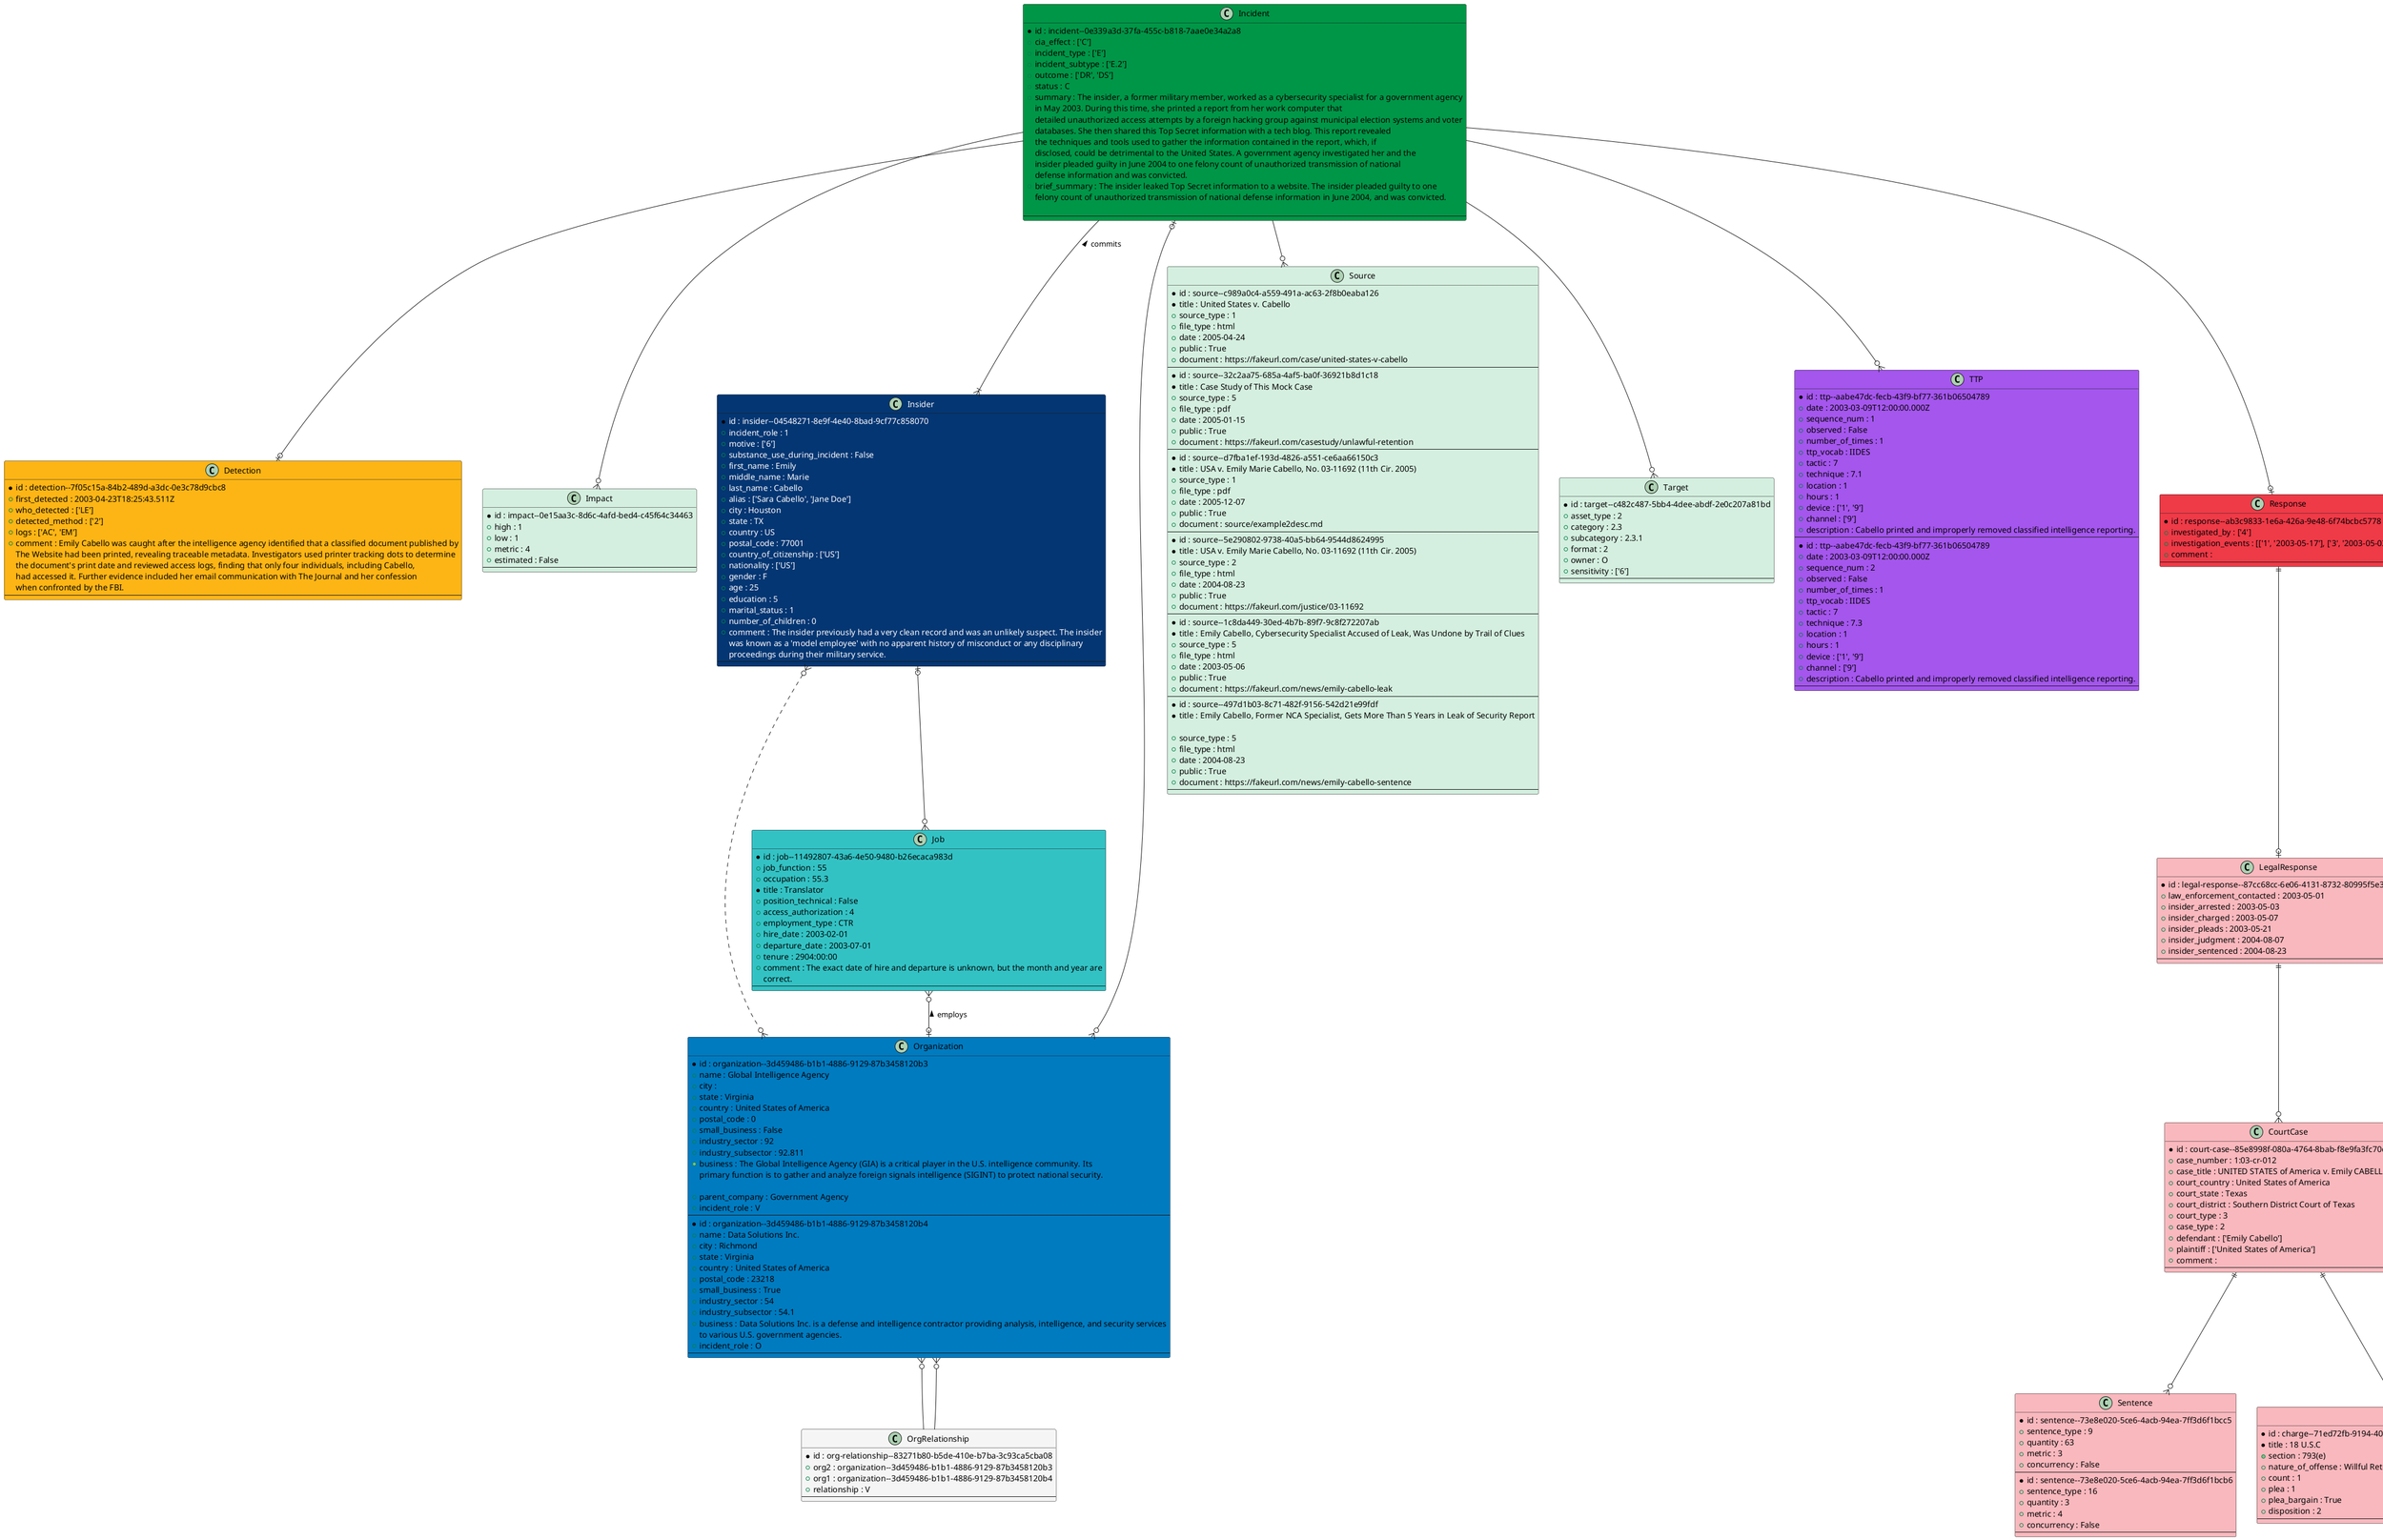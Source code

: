 @startuml Example2

Class Charge #f9b8bd {
* id : charge--71ed72fb-9194-40af-8459-17aa881a70dc 
* title : 18 U.S.C 
+ section : 793(e) 
+ nature_of_offense : Willful Retention and Transmission of National Defense Information 
+ count : 1
+ plea : 1 
+ plea_bargain : True
+ disposition : 2 
---
}
Class CourtCase #f9b8bd {
* id : court-case--85e8998f-080a-4764-8bab-f8e9fa3fc70d 
+ case_number : 1:03-cr-012 
+ case_title : UNITED STATES of America v. Emily CABELLO 
+ court_country : United States of America 
+ court_state : Texas 
+ court_district : Southern District Court of Texas 
+ court_type : 3 
+ case_type : 2 
+ defendant : ['Emily Cabello']
+ plaintiff : ['United States of America']
+ comment : 
---
}
Class Detection #FDB515 {
* id : detection--7f05c15a-84b2-489d-a3dc-0e3c78d9cbc8 
+ first_detected : 2003-04-23T18:25:43.511Z 
+ who_detected : ['LE']
+ detected_method : ['2']
+ logs : ['AC', 'EM']
+ comment : Emily Cabello was caught after the intelligence agency identified that a classified document published by 
The Website had been printed, revealing traceable metadata. Investigators used printer tracking dots to determine 
the document's print date and reviewed access logs, finding that only four individuals, including Cabello, 
had accessed it. Further evidence included her email communication with The Journal and her confession 
when confronted by the FBI. 
---
}
Class Impact #D4EFDF {
* id : impact--0e15aa3c-8d6c-4afd-bed4-c45f64c34463 
+ high : 1
+ low : 1
+ metric : 4 
+ estimated : False
---
}
Class Incident #009647 {
* id : incident--0e339a3d-37fa-455c-b818-7aae0e34a2a8 
+ cia_effect : ['C']
+ incident_type : ['E']
+ incident_subtype : ['E.2']
+ outcome : ['DR', 'DS']
+ status : C 
+ summary : The insider, a former military member, worked as a cybersecurity specialist for a government agency 
in May 2003. During this time, she printed a report from her work computer that 
detailed unauthorized access attempts by a foreign hacking group against municipal election systems and voter 
databases. She then shared this Top Secret information with a tech blog. This report revealed 
the techniques and tools used to gather the information contained in the report, which, if 
disclosed, could be detrimental to the United States. A government agency investigated her and the 
insider pleaded guilty in June 2004 to one felony count of unauthorized transmission of national 
defense information and was convicted. 
+ brief_summary : The insider leaked Top Secret information to a website. The insider pleaded guilty to one 
felony count of unauthorized transmission of national defense information in June 2004, and was convicted. 

---
}
Class Insider #043673;text:white {
* id : insider--04548271-8e9f-4e40-8bad-9cf77c858070 
+ incident_role : 1 
+ motive : ['6']
+ substance_use_during_incident : False
+ first_name : Emily 
+ middle_name : Marie 
+ last_name : Cabello 
+ alias : ['Sara Cabello', 'Jane Doe']
+ city : Houston 
+ state : TX 
+ country : US 
+ postal_code : 77001
+ country_of_citizenship : ['US']
+ nationality : ['US']
+ gender : F 
+ age : 25
+ education : 5 
+ marital_status : 1 
+ number_of_children : 0
+ comment : The insider previously had a very clean record and was an unlikely suspect. The insider 
was known as a 'model employee' with no apparent history of misconduct or any disciplinary 
proceedings during their military service. 
---
}
Class Job #33c2C4 {
* id : job--11492807-43a6-4e50-9480-b26ecaca983d 
+ job_function : 55 
+ occupation : 55.3 
* title : Translator 
+ position_technical : False
+ access_authorization : 4 
+ employment_type : CTR 
+ hire_date : 2003-02-01 
+ departure_date : 2003-07-01 
+ tenure : 2904:00:00 
+ comment : The exact date of hire and departure is unknown, but the month and year are 
correct. 
---
}
Class LegalResponse #f9b8bd {
* id : legal-response--87cc68cc-6e06-4131-8732-80995f5e3ca6 
+ law_enforcement_contacted : 2003-05-01 
+ insider_arrested : 2003-05-03 
+ insider_charged : 2003-05-07 
+ insider_pleads : 2003-05-21 
+ insider_judgment : 2004-08-07 
+ insider_sentenced : 2004-08-23 
---
}
Class Organization #007BC0 {
* id : organization--3d459486-b1b1-4886-9129-87b3458120b3 
+ name : Global Intelligence Agency 
+ city : 
+ state : Virginia 
+ country : United States of America 
+ postal_code : 0
+ small_business : False
+ industry_sector : 92 
+ industry_subsector : 92.811 
+ business : The Global Intelligence Agency (GIA) is a critical player in the U.S. intelligence community. Its 
primary function is to gather and analyze foreign signals intelligence (SIGINT) to protect national security. 

+ parent_company : Government Agency 
+ incident_role : V 
---
}
Class Organization #007BC0 {
* id : organization--3d459486-b1b1-4886-9129-87b3458120b4 
+ name : Data Solutions Inc. 
+ city : Richmond 
+ state : Virginia 
+ country : United States of America 
+ postal_code : 23218
+ small_business : True
+ industry_sector : 54 
+ industry_subsector : 54.1 
+ business : Data Solutions Inc. is a defense and intelligence contractor providing analysis, intelligence, and security services 
to various U.S. government agencies. 
+ incident_role : O 
---
}
Class OrgRelationship #F5F5F5 {
* id : org-relationship--83271b80-b5de-410e-b7ba-3c93ca5cba08 
+ org2 : organization--3d459486-b1b1-4886-9129-87b3458120b3 
+ org1 : organization--3d459486-b1b1-4886-9129-87b3458120b4 
+ relationship : V 
---
}
Class Response #EF3A47 {
* id : response--ab3c9833-1e6a-426a-9e48-6f74bcbc5778 
+ investigated_by : ['4']
+ investigation_events : [['1', '2003-05-17'], ['3', '2003-05-03']]
+ comment : 
---
}
Class Sentence #f9b8bd {
* id : sentence--73e8e020-5ce6-4acb-94ea-7ff3d6f1bcc5 
+ sentence_type : 9 
+ quantity : 63
+ metric : 3 
+ concurrency : False
---
}
Class Sentence #f9b8bd {
* id : sentence--73e8e020-5ce6-4acb-94ea-7ff3d6f1bcb6 
+ sentence_type : 16 
+ quantity : 3
+ metric : 4 
+ concurrency : False
---
}
Class Source #D4EFDF {
* id : source--c989a0c4-a559-491a-ac63-2f8b0eaba126 
* title : United States v. Cabello 
+ source_type : 1 
+ file_type : html 
+ date : 2005-04-24 
+ public : True
+ document : https://fakeurl.com/case/united-states-v-cabello 
---
}
Class Source #D4EFDF {
* id : source--32c2aa75-685a-4af5-ba0f-36921b8d1c18 
* title : Case Study of This Mock Case 
+ source_type : 5 
+ file_type : pdf 
+ date : 2005-01-15 
+ public : True
+ document : https://fakeurl.com/casestudy/unlawful-retention 
---
}
Class Source #D4EFDF {
* id : source--d7fba1ef-193d-4826-a551-ce6aa66150c3 
* title : USA v. Emily Marie Cabello, No. 03-11692 (11th Cir. 2005) 
+ source_type : 1 
+ file_type : pdf 
+ date : 2005-12-07 
+ public : True
+ document : source/example2desc.md 
---
}
Class Source #D4EFDF {
* id : source--5e290802-9738-40a5-bb64-9544d8624995 
* title : USA v. Emily Marie Cabello, No. 03-11692 (11th Cir. 2005) 
+ source_type : 2 
+ file_type : html 
+ date : 2004-08-23 
+ public : True
+ document : https://fakeurl.com/justice/03-11692 
---
}
Class Source #D4EFDF {
* id : source--1c8da449-30ed-4b7b-89f7-9c8f272207ab 
* title : Emily Cabello, Cybersecurity Specialist Accused of Leak, Was Undone by Trail of Clues 
+ source_type : 5 
+ file_type : html 
+ date : 2003-05-06 
+ public : True
+ document : https://fakeurl.com/news/emily-cabello-leak 
---
}
Class Source #D4EFDF {
* id : source--497d1b03-8c71-482f-9156-542d21e99fdf 
* title : Emily Cabello, Former NCA Specialist, Gets More Than 5 Years in Leak of Security Report 

+ source_type : 5 
+ file_type : html 
+ date : 2004-08-23 
+ public : True
+ document : https://fakeurl.com/news/emily-cabello-sentence 
---
}
Class Target #D4EFDF {
* id : target--c482c487-5bb4-4dee-abdf-2e0c207a81bd 
+ asset_type : 2 
+ category : 2.3 
+ subcategory : 2.3.1 
+ format : 2 
+ owner : O 
+ sensitivity : ['6']
---
}
Class TTP #A456ED {
* id : ttp--aabe47dc-fecb-43f9-bf77-361b06504789 
+ date : 2003-03-09T12:00:00.000Z 
+ sequence_num : 1
+ observed : False
+ number_of_times : 1
+ ttp_vocab : IIDES 
+ tactic : 7 
+ technique : 7.1 
+ location : 1 
+ hours : 1 
+ device : ['1', '9']
+ channel : ['9']
+ description : Cabello printed and improperly removed classified intelligence reporting. 
---
}
Class TTP #A456ED {
* id : ttp--aabe47dc-fecb-43f9-bf77-361b06504789 
+ date : 2003-03-09T12:00:00.000Z 
+ sequence_num : 2
+ observed : False
+ number_of_times : 1
+ ttp_vocab : IIDES 
+ tactic : 7 
+ technique : 7.3 
+ location : 1 
+ hours : 1 
+ device : ['1', '9']
+ channel : ['9']
+ description : Cabello printed and improperly removed classified intelligence reporting. 
---
}
Incident --|{ Insider : commits <
Job }o--o| Organization : employs <
Insider |o--o{ Job
Organization }o--o| Incident
Organization }o-- OrgRelationship
OrgRelationship --o{ Organization
Insider }o..o{ Organization
Incident --o{ Impact
Incident --o{ Target
Incident --o{ Source
CourtCase ||--o{ Charge
CourtCase ||--o{ Sentence
Incident --o| Detection
Incident --o| Response
Response ||--o| LegalResponse
LegalResponse ||--o{ CourtCase
Incident --o{ TTP
@enduml